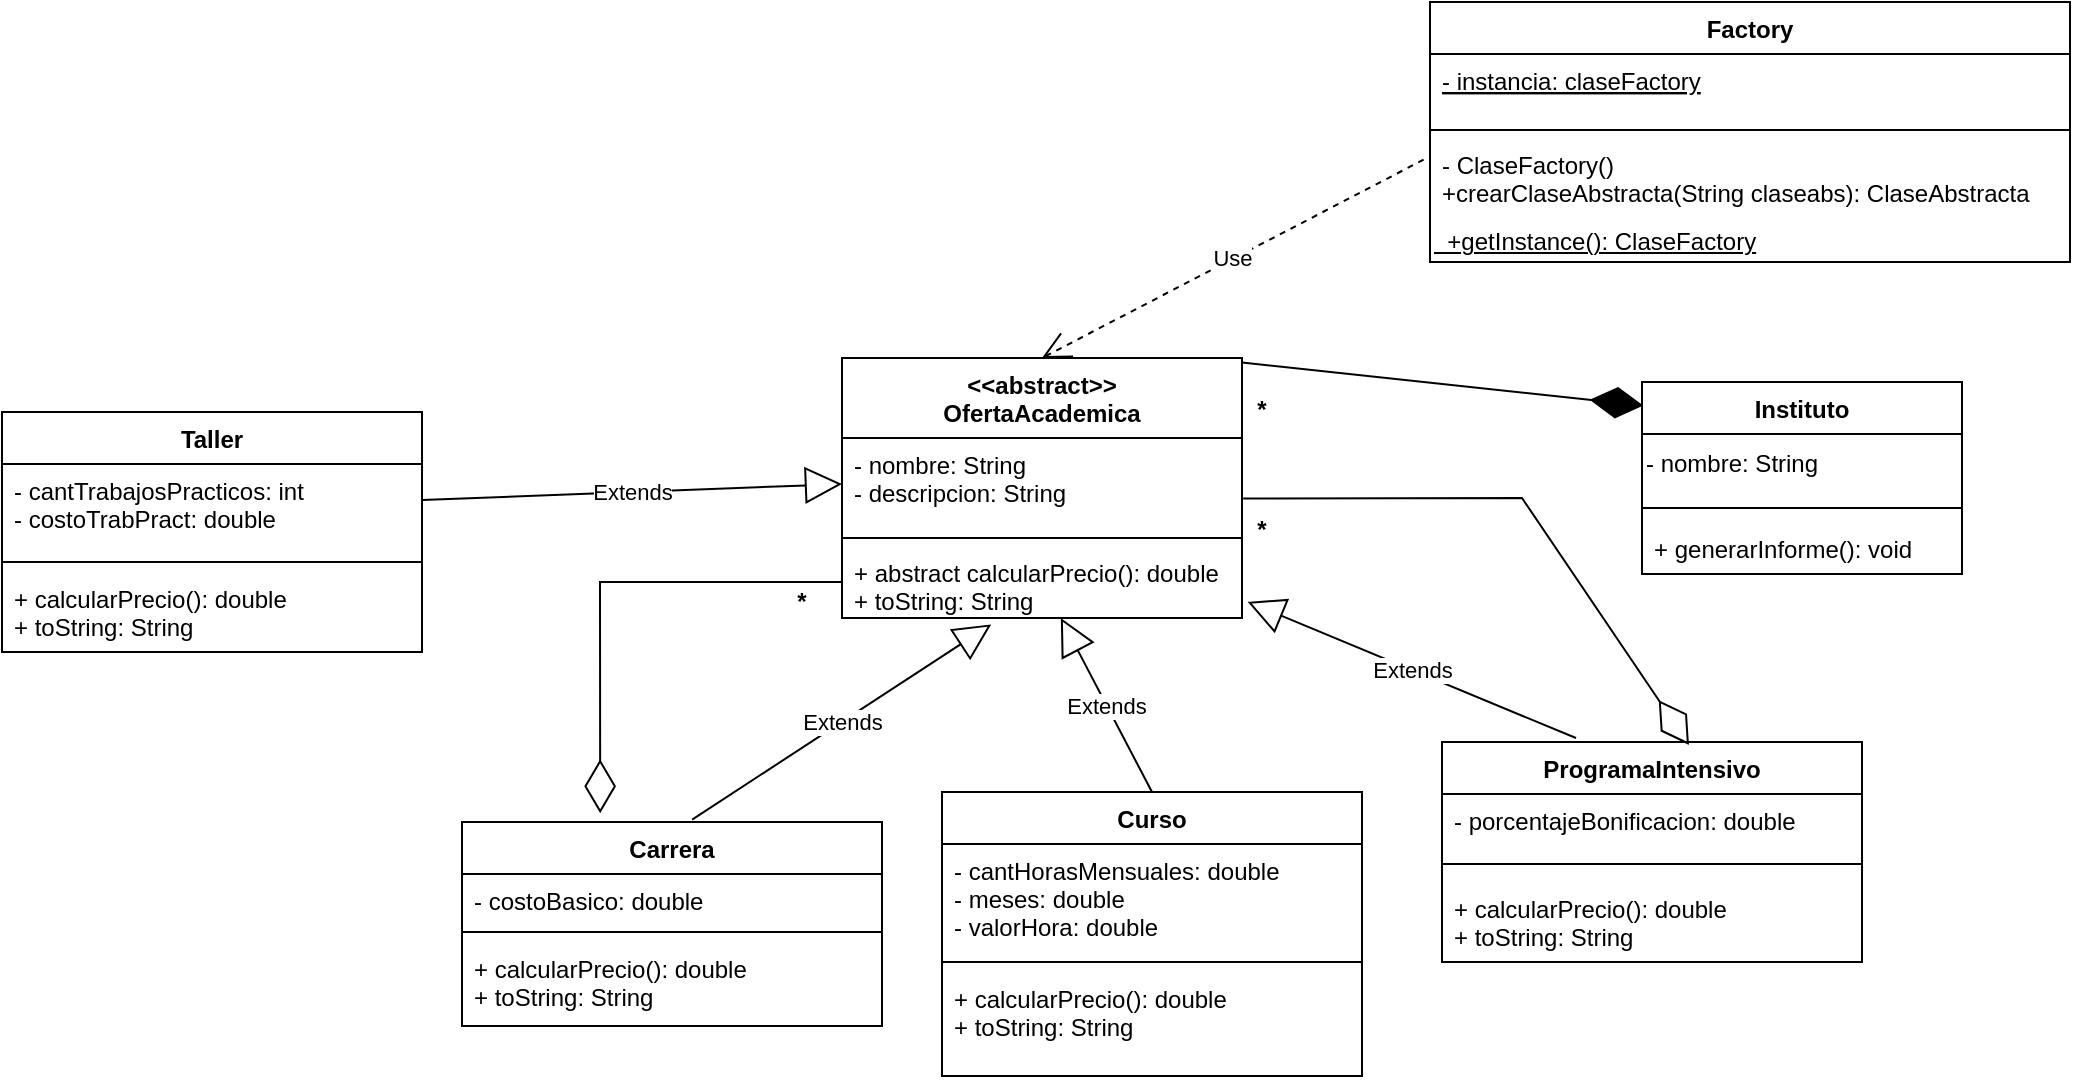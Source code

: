 <mxfile version="20.3.3" type="device"><diagram id="-8mbxGoAdYXuy_mEX4pT" name="Página-1"><mxGraphModel dx="1751" dy="500" grid="1" gridSize="10" guides="1" tooltips="1" connect="1" arrows="1" fold="1" page="1" pageScale="1" pageWidth="827" pageHeight="1169" math="0" shadow="0"><root><mxCell id="0"/><mxCell id="1" parent="0"/><mxCell id="YZjSLHid1P79nJdpPKOa-1" value="&lt;&lt;abstract&gt;&gt;&#10;OfertaAcademica" style="swimlane;fontStyle=1;align=center;verticalAlign=top;childLayout=stackLayout;horizontal=1;startSize=40;horizontalStack=0;resizeParent=1;resizeParentMax=0;resizeLast=0;collapsible=1;marginBottom=0;" parent="1" vertex="1"><mxGeometry x="120" y="178" width="200" height="130" as="geometry"/></mxCell><mxCell id="YZjSLHid1P79nJdpPKOa-2" value="- nombre: String&#10;- descripcion: String" style="text;strokeColor=none;fillColor=none;align=left;verticalAlign=top;spacingLeft=4;spacingRight=4;overflow=hidden;rotatable=0;points=[[0,0.5],[1,0.5]];portConstraint=eastwest;" parent="YZjSLHid1P79nJdpPKOa-1" vertex="1"><mxGeometry y="40" width="200" height="46" as="geometry"/></mxCell><mxCell id="YZjSLHid1P79nJdpPKOa-3" value="" style="line;strokeWidth=1;fillColor=none;align=left;verticalAlign=middle;spacingTop=-1;spacingLeft=3;spacingRight=3;rotatable=0;labelPosition=right;points=[];portConstraint=eastwest;strokeColor=inherit;" parent="YZjSLHid1P79nJdpPKOa-1" vertex="1"><mxGeometry y="86" width="200" height="8" as="geometry"/></mxCell><mxCell id="YZjSLHid1P79nJdpPKOa-4" value="+ abstract calcularPrecio(): double&#10;+ toString: String" style="text;strokeColor=none;fillColor=none;align=left;verticalAlign=top;spacingLeft=4;spacingRight=4;overflow=hidden;rotatable=0;points=[[0,0.5],[1,0.5]];portConstraint=eastwest;" parent="YZjSLHid1P79nJdpPKOa-1" vertex="1"><mxGeometry y="94" width="200" height="36" as="geometry"/></mxCell><mxCell id="YZjSLHid1P79nJdpPKOa-5" value="Factory" style="swimlane;fontStyle=1;align=center;verticalAlign=top;childLayout=stackLayout;horizontal=1;startSize=26;horizontalStack=0;resizeParent=1;resizeParentMax=0;resizeLast=0;collapsible=1;marginBottom=0;" parent="1" vertex="1"><mxGeometry x="414" width="320" height="130" as="geometry"/></mxCell><mxCell id="YZjSLHid1P79nJdpPKOa-6" value="- instancia: claseFactory" style="text;strokeColor=none;fillColor=none;align=left;verticalAlign=top;spacingLeft=4;spacingRight=4;overflow=hidden;rotatable=0;points=[[0,0.5],[1,0.5]];portConstraint=eastwest;fontStyle=4" parent="YZjSLHid1P79nJdpPKOa-5" vertex="1"><mxGeometry y="26" width="320" height="34" as="geometry"/></mxCell><mxCell id="YZjSLHid1P79nJdpPKOa-7" value="" style="line;strokeWidth=1;fillColor=none;align=left;verticalAlign=middle;spacingTop=-1;spacingLeft=3;spacingRight=3;rotatable=0;labelPosition=right;points=[];portConstraint=eastwest;strokeColor=inherit;" parent="YZjSLHid1P79nJdpPKOa-5" vertex="1"><mxGeometry y="60" width="320" height="8" as="geometry"/></mxCell><mxCell id="YZjSLHid1P79nJdpPKOa-8" value="- ClaseFactory()&#10;+crearClaseAbstracta(String claseabs): ClaseAbstracta" style="text;strokeColor=none;fillColor=none;align=left;verticalAlign=top;spacingLeft=4;spacingRight=4;overflow=hidden;rotatable=0;points=[[0,0.5],[1,0.5]];portConstraint=eastwest;" parent="YZjSLHid1P79nJdpPKOa-5" vertex="1"><mxGeometry y="68" width="320" height="42" as="geometry"/></mxCell><mxCell id="alqwWrSIJqlqwddgkhGt-1" value="&lt;span style=&quot;&quot;&gt;&amp;nbsp; +getInstance(): ClaseFactory&lt;/span&gt;" style="text;html=1;strokeColor=none;fillColor=none;align=left;verticalAlign=middle;whiteSpace=wrap;rounded=0;fontStyle=4" parent="YZjSLHid1P79nJdpPKOa-5" vertex="1"><mxGeometry y="110" width="320" height="20" as="geometry"/></mxCell><mxCell id="YZjSLHid1P79nJdpPKOa-13" value="Curso" style="swimlane;fontStyle=1;align=center;verticalAlign=top;childLayout=stackLayout;horizontal=1;startSize=26;horizontalStack=0;resizeParent=1;resizeParentMax=0;resizeLast=0;collapsible=1;marginBottom=0;" parent="1" vertex="1"><mxGeometry x="170" y="395" width="210" height="142" as="geometry"/></mxCell><mxCell id="57W2AsNs_ZCpWMRJj9qD-2" value="- cantHorasMensuales: double&#10;- meses: double&#10;- valorHora: double" style="text;strokeColor=none;fillColor=none;align=left;verticalAlign=top;spacingLeft=4;spacingRight=4;overflow=hidden;rotatable=0;points=[[0,0.5],[1,0.5]];portConstraint=eastwest;" parent="YZjSLHid1P79nJdpPKOa-13" vertex="1"><mxGeometry y="26" width="210" height="54" as="geometry"/></mxCell><mxCell id="YZjSLHid1P79nJdpPKOa-15" value="" style="line;strokeWidth=1;fillColor=none;align=left;verticalAlign=middle;spacingTop=-1;spacingLeft=3;spacingRight=3;rotatable=0;labelPosition=right;points=[];portConstraint=eastwest;strokeColor=inherit;" parent="YZjSLHid1P79nJdpPKOa-13" vertex="1"><mxGeometry y="80" width="210" height="10" as="geometry"/></mxCell><mxCell id="YZjSLHid1P79nJdpPKOa-16" value="+ calcularPrecio(): double&#10;+ toString: String" style="text;strokeColor=none;fillColor=none;align=left;verticalAlign=top;spacingLeft=4;spacingRight=4;overflow=hidden;rotatable=0;points=[[0,0.5],[1,0.5]];portConstraint=eastwest;" parent="YZjSLHid1P79nJdpPKOa-13" vertex="1"><mxGeometry y="90" width="210" height="52" as="geometry"/></mxCell><mxCell id="YZjSLHid1P79nJdpPKOa-21" value="Instituto" style="swimlane;fontStyle=1;align=center;verticalAlign=top;childLayout=stackLayout;horizontal=1;startSize=26;horizontalStack=0;resizeParent=1;resizeParentMax=0;resizeLast=0;collapsible=1;marginBottom=0;" parent="1" vertex="1"><mxGeometry x="520" y="190" width="160" height="96" as="geometry"/></mxCell><mxCell id="pJl4Qc7MKyVnGZWZMANH-10" value="- nombre: String" style="text;html=1;align=left;verticalAlign=middle;resizable=0;points=[];autosize=1;strokeColor=none;fillColor=none;" parent="YZjSLHid1P79nJdpPKOa-21" vertex="1"><mxGeometry y="26" width="160" height="30" as="geometry"/></mxCell><mxCell id="YZjSLHid1P79nJdpPKOa-23" value="" style="line;strokeWidth=1;fillColor=none;align=left;verticalAlign=middle;spacingTop=-1;spacingLeft=3;spacingRight=3;rotatable=0;labelPosition=right;points=[];portConstraint=eastwest;strokeColor=inherit;" parent="YZjSLHid1P79nJdpPKOa-21" vertex="1"><mxGeometry y="56" width="160" height="14" as="geometry"/></mxCell><mxCell id="YZjSLHid1P79nJdpPKOa-24" value="+ generarInforme(): void" style="text;strokeColor=none;fillColor=none;align=left;verticalAlign=top;spacingLeft=4;spacingRight=4;overflow=hidden;rotatable=0;points=[[0,0.5],[1,0.5]];portConstraint=eastwest;" parent="YZjSLHid1P79nJdpPKOa-21" vertex="1"><mxGeometry y="70" width="160" height="26" as="geometry"/></mxCell><mxCell id="YZjSLHid1P79nJdpPKOa-25" value="Use" style="endArrow=open;endSize=12;dashed=1;html=1;rounded=0;entryX=0.5;entryY=0;entryDx=0;entryDy=0;exitX=-0.01;exitY=0.258;exitDx=0;exitDy=0;exitPerimeter=0;" parent="1" source="YZjSLHid1P79nJdpPKOa-8" target="YZjSLHid1P79nJdpPKOa-1" edge="1"><mxGeometry width="160" relative="1" as="geometry"><mxPoint x="330" y="250" as="sourcePoint"/><mxPoint x="490" y="250" as="targetPoint"/></mxGeometry></mxCell><mxCell id="YZjSLHid1P79nJdpPKOa-28" value="*" style="text;align=center;fontStyle=1;verticalAlign=middle;spacingLeft=3;spacingRight=3;strokeColor=none;rotatable=0;points=[[0,0.5],[1,0.5]];portConstraint=eastwest;" parent="1" vertex="1"><mxGeometry x="290" y="250" width="80" height="26" as="geometry"/></mxCell><mxCell id="YZjSLHid1P79nJdpPKOa-30" value="Extends" style="endArrow=block;endSize=16;endFill=0;html=1;rounded=0;exitX=0.5;exitY=0;exitDx=0;exitDy=0;" parent="1" source="YZjSLHid1P79nJdpPKOa-13" target="YZjSLHid1P79nJdpPKOa-4" edge="1"><mxGeometry width="160" relative="1" as="geometry"><mxPoint x="330" y="250" as="sourcePoint"/><mxPoint x="220" y="260" as="targetPoint"/></mxGeometry></mxCell><mxCell id="YZjSLHid1P79nJdpPKOa-32" value="Extends" style="endArrow=block;endSize=16;endFill=0;html=1;rounded=0;exitX=0.319;exitY=-0.018;exitDx=0;exitDy=0;entryX=1.014;entryY=0.775;entryDx=0;entryDy=0;entryPerimeter=0;exitPerimeter=0;" parent="1" source="57W2AsNs_ZCpWMRJj9qD-4" target="YZjSLHid1P79nJdpPKOa-4" edge="1"><mxGeometry width="160" relative="1" as="geometry"><mxPoint x="427.52" y="378.62" as="sourcePoint"/><mxPoint x="227.52" y="277.68" as="targetPoint"/></mxGeometry></mxCell><mxCell id="57W2AsNs_ZCpWMRJj9qD-4" value="ProgramaIntensivo" style="swimlane;fontStyle=1;align=center;verticalAlign=top;childLayout=stackLayout;horizontal=1;startSize=26;horizontalStack=0;resizeParent=1;resizeParentMax=0;resizeLast=0;collapsible=1;marginBottom=0;" parent="1" vertex="1"><mxGeometry x="420" y="370" width="210" height="110" as="geometry"/></mxCell><mxCell id="57W2AsNs_ZCpWMRJj9qD-5" value="- porcentajeBonificacion: double" style="text;strokeColor=none;fillColor=none;align=left;verticalAlign=top;spacingLeft=4;spacingRight=4;overflow=hidden;rotatable=0;points=[[0,0.5],[1,0.5]];portConstraint=eastwest;" parent="57W2AsNs_ZCpWMRJj9qD-4" vertex="1"><mxGeometry y="26" width="210" height="26" as="geometry"/></mxCell><mxCell id="57W2AsNs_ZCpWMRJj9qD-6" value="" style="line;strokeWidth=1;fillColor=none;align=left;verticalAlign=middle;spacingTop=-1;spacingLeft=3;spacingRight=3;rotatable=0;labelPosition=right;points=[];portConstraint=eastwest;strokeColor=inherit;" parent="57W2AsNs_ZCpWMRJj9qD-4" vertex="1"><mxGeometry y="52" width="210" height="18" as="geometry"/></mxCell><mxCell id="57W2AsNs_ZCpWMRJj9qD-7" value="+ calcularPrecio(): double&#10;+ toString: String" style="text;strokeColor=none;fillColor=none;align=left;verticalAlign=top;spacingLeft=4;spacingRight=4;overflow=hidden;rotatable=0;points=[[0,0.5],[1,0.5]];portConstraint=eastwest;" parent="57W2AsNs_ZCpWMRJj9qD-4" vertex="1"><mxGeometry y="70" width="210" height="40" as="geometry"/></mxCell><mxCell id="pJl4Qc7MKyVnGZWZMANH-6" value="" style="endArrow=diamondThin;endFill=0;endSize=24;html=1;rounded=0;entryX=0.588;entryY=0.013;entryDx=0;entryDy=0;exitX=1.003;exitY=0.658;exitDx=0;exitDy=0;exitPerimeter=0;entryPerimeter=0;" parent="1" source="YZjSLHid1P79nJdpPKOa-2" target="57W2AsNs_ZCpWMRJj9qD-4" edge="1"><mxGeometry width="160" relative="1" as="geometry"><mxPoint x="170" y="250" as="sourcePoint"/><mxPoint x="330" y="250" as="targetPoint"/><Array as="points"><mxPoint x="460" y="248"/></Array></mxGeometry></mxCell><mxCell id="pJl4Qc7MKyVnGZWZMANH-8" value="*" style="text;align=center;fontStyle=1;verticalAlign=middle;spacingLeft=3;spacingRight=3;strokeColor=none;rotatable=0;points=[[0,0.5],[1,0.5]];portConstraint=eastwest;" parent="1" vertex="1"><mxGeometry x="290" y="190" width="80" height="26" as="geometry"/></mxCell><mxCell id="J-VhZj7PjuzIoj1QlKzU-2" value="" style="endArrow=diamondThin;endFill=1;endSize=24;html=1;rounded=0;entryX=0.004;entryY=0.123;entryDx=0;entryDy=0;entryPerimeter=0;exitX=1;exitY=0.017;exitDx=0;exitDy=0;exitPerimeter=0;" parent="1" source="YZjSLHid1P79nJdpPKOa-1" target="YZjSLHid1P79nJdpPKOa-21" edge="1"><mxGeometry width="160" relative="1" as="geometry"><mxPoint x="350" y="200" as="sourcePoint"/><mxPoint x="510" y="200" as="targetPoint"/></mxGeometry></mxCell><mxCell id="8iBPQALRliAW5AuzbBuE-1" value="Taller" style="swimlane;fontStyle=1;align=center;verticalAlign=top;childLayout=stackLayout;horizontal=1;startSize=26;horizontalStack=0;resizeParent=1;resizeParentMax=0;resizeLast=0;collapsible=1;marginBottom=0;" parent="1" vertex="1"><mxGeometry x="-300" y="205" width="210" height="120" as="geometry"/></mxCell><mxCell id="8iBPQALRliAW5AuzbBuE-2" value="- cantTrabajosPracticos: int&#10;- costoTrabPract: double" style="text;strokeColor=none;fillColor=none;align=left;verticalAlign=top;spacingLeft=4;spacingRight=4;overflow=hidden;rotatable=0;points=[[0,0.5],[1,0.5]];portConstraint=eastwest;" parent="8iBPQALRliAW5AuzbBuE-1" vertex="1"><mxGeometry y="26" width="210" height="44" as="geometry"/></mxCell><mxCell id="8iBPQALRliAW5AuzbBuE-3" value="" style="line;strokeWidth=1;fillColor=none;align=left;verticalAlign=middle;spacingTop=-1;spacingLeft=3;spacingRight=3;rotatable=0;labelPosition=right;points=[];portConstraint=eastwest;strokeColor=inherit;" parent="8iBPQALRliAW5AuzbBuE-1" vertex="1"><mxGeometry y="70" width="210" height="10" as="geometry"/></mxCell><mxCell id="8iBPQALRliAW5AuzbBuE-4" value="+ calcularPrecio(): double&#10;+ toString: String" style="text;strokeColor=none;fillColor=none;align=left;verticalAlign=top;spacingLeft=4;spacingRight=4;overflow=hidden;rotatable=0;points=[[0,0.5],[1,0.5]];portConstraint=eastwest;" parent="8iBPQALRliAW5AuzbBuE-1" vertex="1"><mxGeometry y="80" width="210" height="40" as="geometry"/></mxCell><mxCell id="8iBPQALRliAW5AuzbBuE-5" value="Carrera" style="swimlane;fontStyle=1;align=center;verticalAlign=top;childLayout=stackLayout;horizontal=1;startSize=26;horizontalStack=0;resizeParent=1;resizeParentMax=0;resizeLast=0;collapsible=1;marginBottom=0;" parent="1" vertex="1"><mxGeometry x="-70" y="410" width="210" height="102" as="geometry"/></mxCell><mxCell id="8iBPQALRliAW5AuzbBuE-6" value="- costoBasico: double&#10;" style="text;strokeColor=none;fillColor=none;align=left;verticalAlign=top;spacingLeft=4;spacingRight=4;overflow=hidden;rotatable=0;points=[[0,0.5],[1,0.5]];portConstraint=eastwest;" parent="8iBPQALRliAW5AuzbBuE-5" vertex="1"><mxGeometry y="26" width="210" height="24" as="geometry"/></mxCell><mxCell id="8iBPQALRliAW5AuzbBuE-7" value="" style="line;strokeWidth=1;fillColor=none;align=left;verticalAlign=middle;spacingTop=-1;spacingLeft=3;spacingRight=3;rotatable=0;labelPosition=right;points=[];portConstraint=eastwest;strokeColor=inherit;" parent="8iBPQALRliAW5AuzbBuE-5" vertex="1"><mxGeometry y="50" width="210" height="10" as="geometry"/></mxCell><mxCell id="8iBPQALRliAW5AuzbBuE-8" value="+ calcularPrecio(): double&#10;+ toString: String" style="text;strokeColor=none;fillColor=none;align=left;verticalAlign=top;spacingLeft=4;spacingRight=4;overflow=hidden;rotatable=0;points=[[0,0.5],[1,0.5]];portConstraint=eastwest;" parent="8iBPQALRliAW5AuzbBuE-5" vertex="1"><mxGeometry y="60" width="210" height="42" as="geometry"/></mxCell><mxCell id="8iBPQALRliAW5AuzbBuE-9" value="Extends" style="endArrow=block;endSize=16;endFill=0;html=1;rounded=0;exitX=0.548;exitY=-0.012;exitDx=0;exitDy=0;exitPerimeter=0;entryX=0.373;entryY=1.089;entryDx=0;entryDy=0;entryPerimeter=0;" parent="1" source="8iBPQALRliAW5AuzbBuE-5" target="YZjSLHid1P79nJdpPKOa-4" edge="1"><mxGeometry width="160" relative="1" as="geometry"><mxPoint x="295" y="390" as="sourcePoint"/><mxPoint x="240" y="308" as="targetPoint"/></mxGeometry></mxCell><mxCell id="8iBPQALRliAW5AuzbBuE-10" value="Extends" style="endArrow=block;endSize=16;endFill=0;html=1;rounded=0;entryX=0;entryY=0.5;entryDx=0;entryDy=0;" parent="1" source="8iBPQALRliAW5AuzbBuE-2" target="YZjSLHid1P79nJdpPKOa-2" edge="1"><mxGeometry width="160" relative="1" as="geometry"><mxPoint x="55.08" y="418.392" as="sourcePoint"/><mxPoint x="204.6" y="310.314" as="targetPoint"/></mxGeometry></mxCell><mxCell id="8iBPQALRliAW5AuzbBuE-11" value="" style="endArrow=diamondThin;endFill=0;endSize=24;html=1;rounded=0;entryX=0.329;entryY=-0.043;entryDx=0;entryDy=0;entryPerimeter=0;" parent="1" source="YZjSLHid1P79nJdpPKOa-4" target="8iBPQALRliAW5AuzbBuE-5" edge="1"><mxGeometry width="160" relative="1" as="geometry"><mxPoint x="330.6" y="258.268" as="sourcePoint"/><mxPoint x="593.48" y="381.378" as="targetPoint"/><Array as="points"><mxPoint x="-1" y="290"/></Array></mxGeometry></mxCell><mxCell id="8iBPQALRliAW5AuzbBuE-12" value="*" style="text;align=center;fontStyle=1;verticalAlign=middle;spacingLeft=3;spacingRight=3;strokeColor=none;rotatable=0;points=[[0,0.5],[1,0.5]];portConstraint=eastwest;" parent="1" vertex="1"><mxGeometry x="60" y="286" width="80" height="26" as="geometry"/></mxCell></root></mxGraphModel></diagram></mxfile>